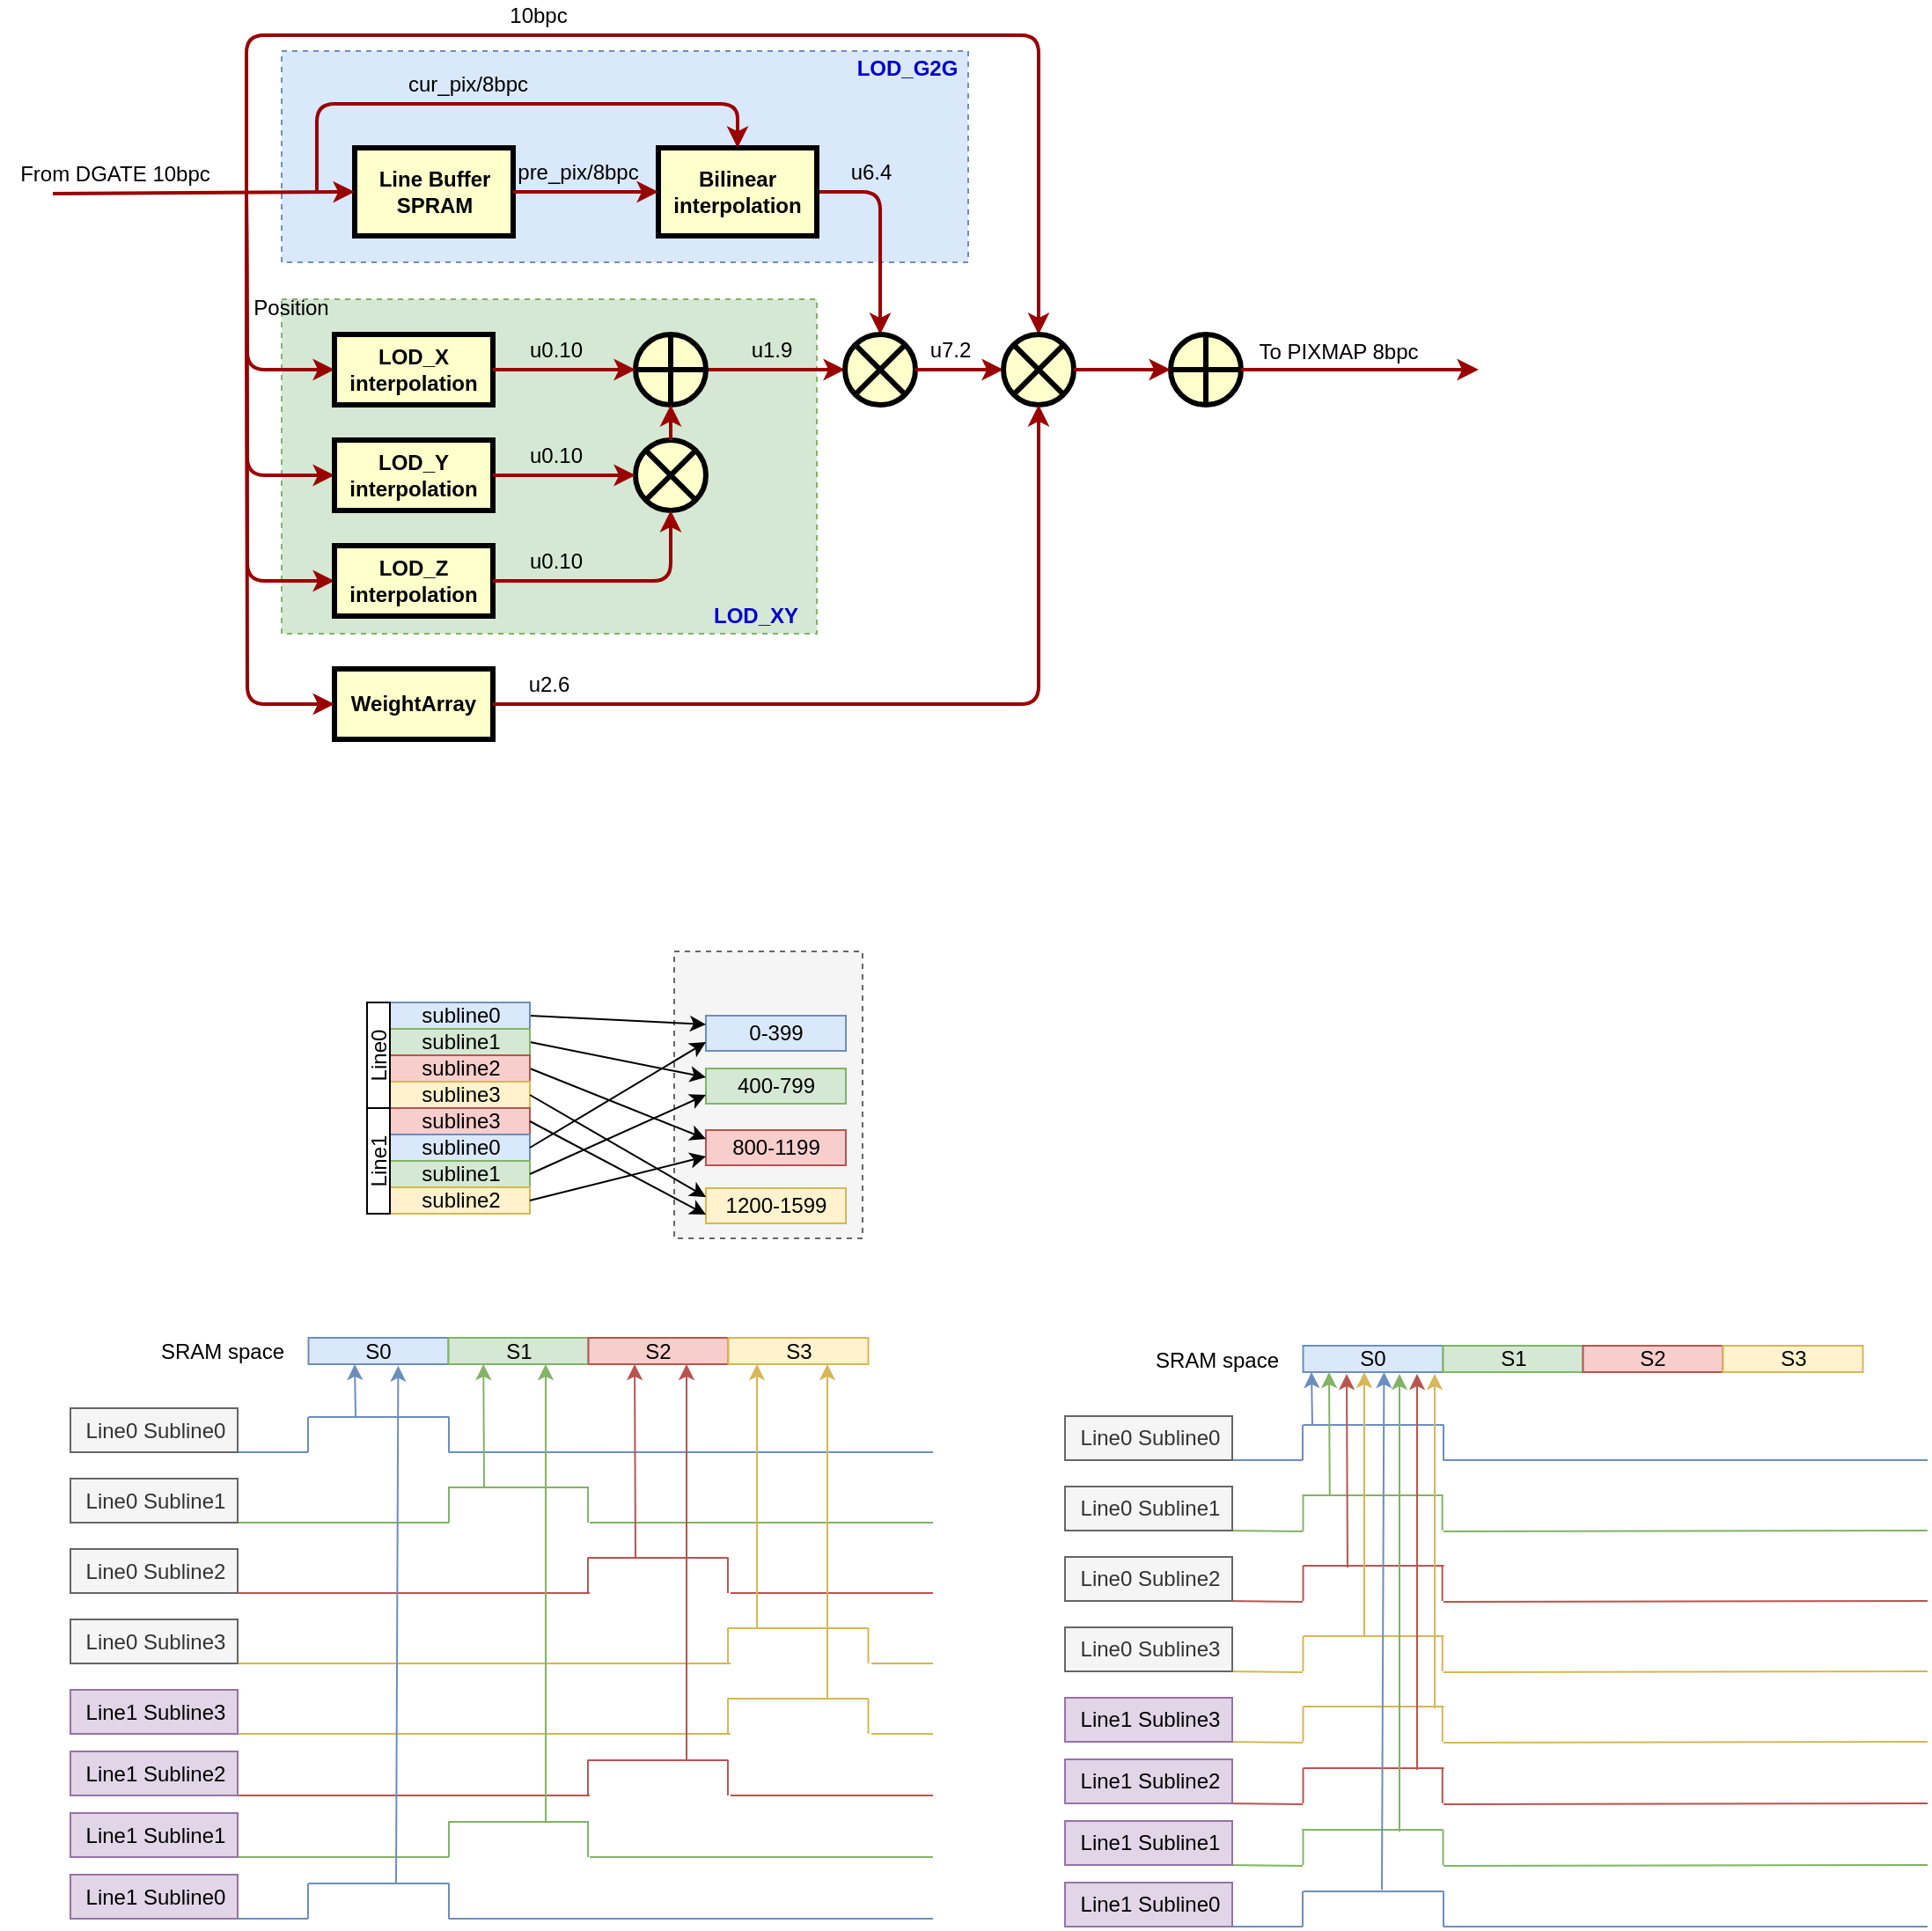 <mxfile version="23.0.2" type="onedrive">
  <diagram name="LOD" id="c7558073-3199-34d8-9f00-42111426c3f3">
    <mxGraphModel grid="1" page="1" gridSize="5" guides="1" tooltips="1" connect="1" arrows="1" fold="1" pageScale="1" pageWidth="1600" pageHeight="900" background="none" math="0" shadow="0">
      <root>
        <mxCell id="0" />
        <mxCell id="1" parent="0" />
        <mxCell id="wRKb6D9P7SZcGGQBe_X7-182" value="" style="rounded=0;whiteSpace=wrap;html=1;dashed=1;fillColor=#f5f5f5;fontColor=#333333;strokeColor=#666666;movable=0;resizable=0;rotatable=0;deletable=0;editable=0;locked=1;connectable=0;" vertex="1" parent="1">
          <mxGeometry x="413" y="570.5" width="107" height="163" as="geometry" />
        </mxCell>
        <mxCell id="wRKb6D9P7SZcGGQBe_X7-138" value="" style="rounded=0;whiteSpace=wrap;html=1;dashed=1;fillColor=#d5e8d4;strokeColor=#82b366;" vertex="1" parent="1">
          <mxGeometry x="190" y="200" width="304" height="190" as="geometry" />
        </mxCell>
        <mxCell id="wRKb6D9P7SZcGGQBe_X7-135" value="" style="rounded=0;whiteSpace=wrap;html=1;dashed=1;fillColor=#dae8fc;strokeColor=#6c8ebf;" vertex="1" parent="1">
          <mxGeometry x="190" y="59" width="390" height="120" as="geometry" />
        </mxCell>
        <mxCell id="wRKb6D9P7SZcGGQBe_X7-96" value="Line Buffer&#xa;SPRAM" style="whiteSpace=wrap;align=center;verticalAlign=middle;fontStyle=1;strokeWidth=3;fillColor=#FFFFCC;spacing=2;" vertex="1" parent="1">
          <mxGeometry x="231.5" y="114" width="90" height="50" as="geometry" />
        </mxCell>
        <mxCell id="wRKb6D9P7SZcGGQBe_X7-123" style="edgeStyle=orthogonalEdgeStyle;rounded=1;orthogonalLoop=1;jettySize=auto;html=1;exitX=1;exitY=0.5;exitDx=0;exitDy=0;strokeColor=#990000;strokeWidth=2;" edge="1" parent="1" source="wRKb6D9P7SZcGGQBe_X7-97" target="wRKb6D9P7SZcGGQBe_X7-121">
          <mxGeometry relative="1" as="geometry" />
        </mxCell>
        <mxCell id="wRKb6D9P7SZcGGQBe_X7-97" value="Bilinear interpolation" style="whiteSpace=wrap;align=center;verticalAlign=middle;fontStyle=1;strokeWidth=3;fillColor=#FFFFCC;spacing=2;" vertex="1" parent="1">
          <mxGeometry x="404" y="114" width="90" height="50" as="geometry" />
        </mxCell>
        <mxCell id="wRKb6D9P7SZcGGQBe_X7-99" value="" style="edgeStyle=elbowEdgeStyle;elbow=horizontal;strokeColor=#990000;strokeWidth=2;exitX=1;exitY=0.5;exitDx=0;exitDy=0;entryX=0;entryY=0.5;entryDx=0;entryDy=0;" edge="1" parent="1" source="wRKb6D9P7SZcGGQBe_X7-96" target="wRKb6D9P7SZcGGQBe_X7-97">
          <mxGeometry width="100" height="100" relative="1" as="geometry">
            <mxPoint x="362" y="-36" as="sourcePoint" />
            <mxPoint x="472" y="44" as="targetPoint" />
            <Array as="points">
              <mxPoint x="334" y="134" />
            </Array>
          </mxGeometry>
        </mxCell>
        <mxCell id="wRKb6D9P7SZcGGQBe_X7-100" value="pre_pix/8bpc" style="text;spacingTop=-5;align=center" vertex="1" parent="1">
          <mxGeometry x="323.5" y="119" width="70" height="20" as="geometry" />
        </mxCell>
        <mxCell id="wRKb6D9P7SZcGGQBe_X7-118" style="edgeStyle=orthogonalEdgeStyle;rounded=1;orthogonalLoop=1;jettySize=auto;html=1;exitX=0;exitY=0.5;exitDx=0;exitDy=0;startArrow=classic;startFill=1;endArrow=none;endFill=0;strokeColor=#990000;strokeWidth=2;" edge="1" parent="1" source="wRKb6D9P7SZcGGQBe_X7-101">
          <mxGeometry relative="1" as="geometry">
            <mxPoint x="170" y="140" as="targetPoint" />
          </mxGeometry>
        </mxCell>
        <mxCell id="wRKb6D9P7SZcGGQBe_X7-101" value="LOD_X interpolation" style="whiteSpace=wrap;align=center;verticalAlign=middle;fontStyle=1;strokeWidth=3;fillColor=#FFFFCC;spacing=2;" vertex="1" parent="1">
          <mxGeometry x="220" y="220" width="90" height="40" as="geometry" />
        </mxCell>
        <mxCell id="wRKb6D9P7SZcGGQBe_X7-119" style="edgeStyle=orthogonalEdgeStyle;rounded=1;orthogonalLoop=1;jettySize=auto;html=1;exitX=0;exitY=0.5;exitDx=0;exitDy=0;endArrow=none;startArrow=classic;startFill=1;endFill=0;strokeColor=#990000;strokeWidth=2;" edge="1" parent="1" source="wRKb6D9P7SZcGGQBe_X7-102">
          <mxGeometry relative="1" as="geometry">
            <mxPoint x="170" y="140" as="targetPoint" />
          </mxGeometry>
        </mxCell>
        <mxCell id="wRKb6D9P7SZcGGQBe_X7-102" value="LOD_Y interpolation" style="whiteSpace=wrap;align=center;verticalAlign=middle;fontStyle=1;strokeWidth=3;fillColor=#FFFFCC;spacing=2;" vertex="1" parent="1">
          <mxGeometry x="220" y="280" width="90" height="40" as="geometry" />
        </mxCell>
        <mxCell id="wRKb6D9P7SZcGGQBe_X7-120" style="edgeStyle=orthogonalEdgeStyle;rounded=1;orthogonalLoop=1;jettySize=auto;html=1;exitX=0;exitY=0.5;exitDx=0;exitDy=0;endArrow=none;startArrow=classic;startFill=1;endFill=0;strokeColor=#990000;strokeWidth=2;" edge="1" parent="1" source="wRKb6D9P7SZcGGQBe_X7-103">
          <mxGeometry relative="1" as="geometry">
            <mxPoint x="170" y="140" as="targetPoint" />
          </mxGeometry>
        </mxCell>
        <mxCell id="wRKb6D9P7SZcGGQBe_X7-103" value="LOD_Z interpolation" style="whiteSpace=wrap;align=center;verticalAlign=middle;fontStyle=1;strokeWidth=3;fillColor=#FFFFCC;spacing=2;" vertex="1" parent="1">
          <mxGeometry x="220" y="340" width="90" height="40" as="geometry" />
        </mxCell>
        <mxCell id="wRKb6D9P7SZcGGQBe_X7-105" value="" style="verticalLabelPosition=bottom;shadow=0;dashed=0;align=center;html=1;verticalAlign=middle;shape=mxgraph.electrical.abstract.multiplier;fillColor=#FFFFCC;fontStyle=1;strokeWidth=3;spacing=2;" vertex="1" parent="1">
          <mxGeometry x="391" y="280" width="40" height="40" as="geometry" />
        </mxCell>
        <mxCell id="wRKb6D9P7SZcGGQBe_X7-106" style="edgeStyle=orthogonalEdgeStyle;rounded=1;orthogonalLoop=1;jettySize=auto;html=1;exitX=1;exitY=0.5;exitDx=0;exitDy=0;entryX=0.5;entryY=1;entryDx=0;entryDy=0;entryPerimeter=0;strokeColor=#990000;strokeWidth=2;" edge="1" parent="1" source="wRKb6D9P7SZcGGQBe_X7-103" target="wRKb6D9P7SZcGGQBe_X7-105">
          <mxGeometry relative="1" as="geometry" />
        </mxCell>
        <mxCell id="wRKb6D9P7SZcGGQBe_X7-107" style="edgeStyle=orthogonalEdgeStyle;rounded=1;orthogonalLoop=1;jettySize=auto;html=1;exitX=1;exitY=0.5;exitDx=0;exitDy=0;entryX=0;entryY=0.5;entryDx=0;entryDy=0;entryPerimeter=0;strokeColor=#990000;strokeWidth=2;" edge="1" parent="1" source="wRKb6D9P7SZcGGQBe_X7-102" target="wRKb6D9P7SZcGGQBe_X7-105">
          <mxGeometry relative="1" as="geometry" />
        </mxCell>
        <mxCell id="wRKb6D9P7SZcGGQBe_X7-114" style="edgeStyle=orthogonalEdgeStyle;rounded=1;orthogonalLoop=1;jettySize=auto;html=1;exitX=1;exitY=0.5;exitDx=0;exitDy=0;exitPerimeter=0;strokeColor=#990000;strokeWidth=2;entryX=0;entryY=0.5;entryDx=0;entryDy=0;entryPerimeter=0;" edge="1" parent="1" source="wRKb6D9P7SZcGGQBe_X7-108" target="wRKb6D9P7SZcGGQBe_X7-121">
          <mxGeometry relative="1" as="geometry">
            <mxPoint x="560" y="240.143" as="targetPoint" />
          </mxGeometry>
        </mxCell>
        <mxCell id="wRKb6D9P7SZcGGQBe_X7-108" value="" style="verticalLabelPosition=bottom;verticalAlign=middle;html=1;shape=mxgraph.flowchart.summing_function;fillColor=#FFFFCC;shadow=0;dashed=0;fontStyle=1;strokeWidth=3;spacing=2;" vertex="1" parent="1">
          <mxGeometry x="391" y="220" width="40" height="40" as="geometry" />
        </mxCell>
        <mxCell id="wRKb6D9P7SZcGGQBe_X7-109" style="edgeStyle=orthogonalEdgeStyle;rounded=1;orthogonalLoop=1;jettySize=auto;html=1;exitX=1;exitY=0.5;exitDx=0;exitDy=0;entryX=0;entryY=0.5;entryDx=0;entryDy=0;entryPerimeter=0;strokeColor=#990000;strokeWidth=2;" edge="1" parent="1" source="wRKb6D9P7SZcGGQBe_X7-101" target="wRKb6D9P7SZcGGQBe_X7-108">
          <mxGeometry relative="1" as="geometry" />
        </mxCell>
        <mxCell id="wRKb6D9P7SZcGGQBe_X7-110" style="edgeStyle=orthogonalEdgeStyle;rounded=1;orthogonalLoop=1;jettySize=auto;html=1;exitX=0.5;exitY=0;exitDx=0;exitDy=0;exitPerimeter=0;entryX=0.5;entryY=1;entryDx=0;entryDy=0;entryPerimeter=0;strokeColor=#990000;strokeWidth=2;" edge="1" parent="1" source="wRKb6D9P7SZcGGQBe_X7-105" target="wRKb6D9P7SZcGGQBe_X7-108">
          <mxGeometry relative="1" as="geometry" />
        </mxCell>
        <mxCell id="wRKb6D9P7SZcGGQBe_X7-111" value="u0.10" style="text;spacingTop=-5;align=center" vertex="1" parent="1">
          <mxGeometry x="331" y="220.0" width="30" height="20" as="geometry" />
        </mxCell>
        <mxCell id="wRKb6D9P7SZcGGQBe_X7-112" value="u0.10" style="text;spacingTop=-5;align=center" vertex="1" parent="1">
          <mxGeometry x="331" y="280.0" width="30" height="20" as="geometry" />
        </mxCell>
        <mxCell id="wRKb6D9P7SZcGGQBe_X7-113" value="u0.10" style="text;spacingTop=-5;align=center" vertex="1" parent="1">
          <mxGeometry x="331" y="340" width="30" height="20" as="geometry" />
        </mxCell>
        <mxCell id="wRKb6D9P7SZcGGQBe_X7-115" value="u1.9" style="text;spacingTop=-5;align=center" vertex="1" parent="1">
          <mxGeometry x="453.5" y="220.0" width="30" height="20" as="geometry" />
        </mxCell>
        <mxCell id="wRKb6D9P7SZcGGQBe_X7-116" value="" style="edgeStyle=none;orthogonalLoop=1;jettySize=auto;html=1;rounded=1;entryX=0;entryY=0.5;entryDx=0;entryDy=0;strokeColor=#990000;strokeWidth=2;" edge="1" parent="1" target="wRKb6D9P7SZcGGQBe_X7-96">
          <mxGeometry width="100" relative="1" as="geometry">
            <mxPoint x="60" y="140" as="sourcePoint" />
            <mxPoint x="120" y="140" as="targetPoint" />
            <Array as="points" />
          </mxGeometry>
        </mxCell>
        <mxCell id="wRKb6D9P7SZcGGQBe_X7-117" value="From DGATE 10bpc" style="text;html=1;align=center;verticalAlign=middle;resizable=0;points=[];autosize=1;strokeColor=none;fillColor=none;" vertex="1" parent="1">
          <mxGeometry x="30" y="114" width="130" height="30" as="geometry" />
        </mxCell>
        <mxCell id="wRKb6D9P7SZcGGQBe_X7-121" value="" style="verticalLabelPosition=bottom;shadow=0;dashed=0;align=center;html=1;verticalAlign=middle;shape=mxgraph.electrical.abstract.multiplier;fillColor=#FFFFCC;fontStyle=1;strokeWidth=3;spacing=2;" vertex="1" parent="1">
          <mxGeometry x="510" y="220" width="40" height="40" as="geometry" />
        </mxCell>
        <mxCell id="wRKb6D9P7SZcGGQBe_X7-122" value="" style="verticalLabelPosition=bottom;verticalAlign=middle;html=1;shape=mxgraph.flowchart.summing_function;fillColor=#FFFFCC;shadow=0;dashed=0;fontStyle=1;strokeWidth=3;spacing=2;" vertex="1" parent="1">
          <mxGeometry x="695" y="220" width="40" height="40" as="geometry" />
        </mxCell>
        <mxCell id="wRKb6D9P7SZcGGQBe_X7-125" value="u6.4" style="text;spacingTop=-5;align=center" vertex="1" parent="1">
          <mxGeometry x="510" y="119.0" width="30" height="20" as="geometry" />
        </mxCell>
        <mxCell id="wRKb6D9P7SZcGGQBe_X7-126" style="edgeStyle=orthogonalEdgeStyle;rounded=1;orthogonalLoop=1;jettySize=auto;html=1;exitX=1;exitY=0.5;exitDx=0;exitDy=0;exitPerimeter=0;strokeColor=#990000;strokeWidth=2;" edge="1" parent="1" source="wRKb6D9P7SZcGGQBe_X7-121">
          <mxGeometry relative="1" as="geometry">
            <mxPoint x="600" y="240" as="targetPoint" />
          </mxGeometry>
        </mxCell>
        <mxCell id="wRKb6D9P7SZcGGQBe_X7-127" value="u7.2" style="text;spacingTop=-5;align=center" vertex="1" parent="1">
          <mxGeometry x="555" y="220.0" width="30" height="20" as="geometry" />
        </mxCell>
        <mxCell id="wRKb6D9P7SZcGGQBe_X7-132" value="" style="edgeStyle=orthogonalEdgeStyle;orthogonalLoop=1;jettySize=auto;html=1;rounded=1;entryX=0.5;entryY=0;entryDx=0;entryDy=0;strokeColor=#990000;strokeWidth=2;" edge="1" parent="1" target="wRKb6D9P7SZcGGQBe_X7-97">
          <mxGeometry width="100" relative="1" as="geometry">
            <mxPoint x="210" y="139" as="sourcePoint" />
            <mxPoint x="450" y="89" as="targetPoint" />
            <Array as="points">
              <mxPoint x="210" y="89" />
              <mxPoint x="449" y="89" />
            </Array>
          </mxGeometry>
        </mxCell>
        <mxCell id="wRKb6D9P7SZcGGQBe_X7-133" value="cur_pix/8bpc" style="text;spacingTop=-5;align=center" vertex="1" parent="1">
          <mxGeometry x="261" y="69" width="70" height="20" as="geometry" />
        </mxCell>
        <mxCell id="wRKb6D9P7SZcGGQBe_X7-134" value="To PIXMAP 8bpc" style="text;html=1;align=center;verticalAlign=middle;resizable=0;points=[];autosize=1;strokeColor=none;fillColor=none;" vertex="1" parent="1">
          <mxGeometry x="735" y="215" width="110" height="30" as="geometry" />
        </mxCell>
        <mxCell id="wRKb6D9P7SZcGGQBe_X7-137" value="LOD_G2G" style="text;html=1;align=center;verticalAlign=middle;resizable=0;points=[];autosize=1;strokeColor=none;fillColor=none;fontColor=#0000CC;fontStyle=1;spacing=0;spacingLeft=0;" vertex="1" parent="1">
          <mxGeometry x="510" y="59" width="70" height="20" as="geometry" />
        </mxCell>
        <mxCell id="wRKb6D9P7SZcGGQBe_X7-140" value="LOD_XY" style="text;html=1;align=center;verticalAlign=middle;resizable=0;points=[];autosize=1;strokeColor=none;fillColor=none;fontColor=#0000CC;fontStyle=1;spacing=0;spacingLeft=0;" vertex="1" parent="1">
          <mxGeometry x="424" y="370" width="70" height="20" as="geometry" />
        </mxCell>
        <mxCell id="wRKb6D9P7SZcGGQBe_X7-141" value="" style="edgeStyle=orthogonalEdgeStyle;orthogonalLoop=1;jettySize=auto;html=1;rounded=1;strokeColor=#990000;strokeWidth=2;entryX=0.5;entryY=0;entryDx=0;entryDy=0;entryPerimeter=0;" edge="1" parent="1" target="HIkEoBBDDZ9_464_qA2W-3">
          <mxGeometry width="100" relative="1" as="geometry">
            <mxPoint x="170" y="140" as="sourcePoint" />
            <mxPoint x="635" y="170" as="targetPoint" />
            <Array as="points">
              <mxPoint x="170" y="50" />
              <mxPoint x="620" y="50" />
            </Array>
          </mxGeometry>
        </mxCell>
        <mxCell id="wRKb6D9P7SZcGGQBe_X7-142" value="10bpc" style="text;spacingTop=-5;align=center" vertex="1" parent="1">
          <mxGeometry x="301" y="30" width="70" height="20" as="geometry" />
        </mxCell>
        <mxCell id="wRKb6D9P7SZcGGQBe_X7-143" value="Position" style="text;html=1;align=center;verticalAlign=middle;resizable=0;points=[];autosize=1;strokeColor=none;fillColor=none;" vertex="1" parent="1">
          <mxGeometry x="160" y="190" width="70" height="30" as="geometry" />
        </mxCell>
        <mxCell id="wRKb6D9P7SZcGGQBe_X7-144" value="0-399" style="rounded=0;whiteSpace=wrap;html=1;fillColor=#dae8fc;strokeColor=#6c8ebf;" vertex="1" parent="1">
          <mxGeometry x="431" y="607" width="79.5" height="20" as="geometry" />
        </mxCell>
        <mxCell id="wRKb6D9P7SZcGGQBe_X7-145" value="400-799" style="rounded=0;whiteSpace=wrap;html=1;fillColor=#d5e8d4;strokeColor=#82b366;" vertex="1" parent="1">
          <mxGeometry x="431" y="637" width="79.5" height="20" as="geometry" />
        </mxCell>
        <mxCell id="wRKb6D9P7SZcGGQBe_X7-146" value="800-1199" style="rounded=0;whiteSpace=wrap;html=1;fillColor=#f8cecc;strokeColor=#b85450;" vertex="1" parent="1">
          <mxGeometry x="431" y="672" width="79.5" height="20" as="geometry" />
        </mxCell>
        <mxCell id="wRKb6D9P7SZcGGQBe_X7-147" value="1200-1599" style="rounded=0;whiteSpace=wrap;html=1;fillColor=#fff2cc;strokeColor=#d6b656;" vertex="1" parent="1">
          <mxGeometry x="431" y="705" width="79.5" height="20" as="geometry" />
        </mxCell>
        <mxCell id="wRKb6D9P7SZcGGQBe_X7-184" style="rounded=0;orthogonalLoop=1;jettySize=auto;html=1;exitX=1;exitY=0.5;exitDx=0;exitDy=0;entryX=0;entryY=0.25;entryDx=0;entryDy=0;" edge="1" parent="1" source="wRKb6D9P7SZcGGQBe_X7-148" target="wRKb6D9P7SZcGGQBe_X7-144">
          <mxGeometry relative="1" as="geometry">
            <mxPoint x="390" y="610" as="targetPoint" />
          </mxGeometry>
        </mxCell>
        <mxCell id="wRKb6D9P7SZcGGQBe_X7-148" value="subline0" style="rounded=0;whiteSpace=wrap;html=1;fillColor=#dae8fc;strokeColor=#6c8ebf;" vertex="1" parent="1">
          <mxGeometry x="251.5" y="599.5" width="79.5" height="15" as="geometry" />
        </mxCell>
        <mxCell id="wRKb6D9P7SZcGGQBe_X7-185" style="rounded=0;orthogonalLoop=1;jettySize=auto;html=1;exitX=1;exitY=0.5;exitDx=0;exitDy=0;entryX=0;entryY=0.25;entryDx=0;entryDy=0;" edge="1" parent="1" source="wRKb6D9P7SZcGGQBe_X7-153" target="wRKb6D9P7SZcGGQBe_X7-145">
          <mxGeometry relative="1" as="geometry" />
        </mxCell>
        <mxCell id="wRKb6D9P7SZcGGQBe_X7-153" value="subline1" style="rounded=0;whiteSpace=wrap;html=1;fillColor=#d5e8d4;strokeColor=#82b366;" vertex="1" parent="1">
          <mxGeometry x="251.5" y="614.5" width="79.5" height="15" as="geometry" />
        </mxCell>
        <mxCell id="wRKb6D9P7SZcGGQBe_X7-186" style="rounded=0;orthogonalLoop=1;jettySize=auto;html=1;exitX=1;exitY=0.5;exitDx=0;exitDy=0;entryX=0;entryY=0.25;entryDx=0;entryDy=0;" edge="1" parent="1" source="wRKb6D9P7SZcGGQBe_X7-154" target="wRKb6D9P7SZcGGQBe_X7-146">
          <mxGeometry relative="1" as="geometry" />
        </mxCell>
        <mxCell id="wRKb6D9P7SZcGGQBe_X7-154" value="subline2" style="rounded=0;whiteSpace=wrap;html=1;fillColor=#f8cecc;strokeColor=#b85450;" vertex="1" parent="1">
          <mxGeometry x="251.5" y="629.5" width="79.5" height="15" as="geometry" />
        </mxCell>
        <mxCell id="wRKb6D9P7SZcGGQBe_X7-156" value="subline3" style="rounded=0;whiteSpace=wrap;html=1;fillColor=#fff2cc;strokeColor=#d6b656;" vertex="1" parent="1">
          <mxGeometry x="251.5" y="644.5" width="79.5" height="15" as="geometry" />
        </mxCell>
        <mxCell id="wRKb6D9P7SZcGGQBe_X7-157" value="Line0" style="rounded=0;whiteSpace=wrap;html=1;horizontal=0;" vertex="1" parent="1">
          <mxGeometry x="238.5" y="599.5" width="13" height="60" as="geometry" />
        </mxCell>
        <mxCell id="wRKb6D9P7SZcGGQBe_X7-160" value="subline3" style="rounded=0;whiteSpace=wrap;html=1;fillColor=#f8cecc;strokeColor=#b85450;" vertex="1" parent="1">
          <mxGeometry x="251.5" y="659.5" width="79.5" height="15" as="geometry" />
        </mxCell>
        <mxCell id="wRKb6D9P7SZcGGQBe_X7-161" value="subline0" style="rounded=0;whiteSpace=wrap;html=1;fillColor=#dae8fc;strokeColor=#6c8ebf;" vertex="1" parent="1">
          <mxGeometry x="251.5" y="674.5" width="79.5" height="15" as="geometry" />
        </mxCell>
        <mxCell id="wRKb6D9P7SZcGGQBe_X7-162" value="subline1" style="rounded=0;whiteSpace=wrap;html=1;fillColor=#d5e8d4;strokeColor=#82b366;" vertex="1" parent="1">
          <mxGeometry x="251.5" y="689.5" width="79.5" height="15" as="geometry" />
        </mxCell>
        <mxCell id="wRKb6D9P7SZcGGQBe_X7-163" value="subline2" style="rounded=0;whiteSpace=wrap;html=1;fillColor=#fff2cc;strokeColor=#d6b656;" vertex="1" parent="1">
          <mxGeometry x="251.5" y="704.5" width="79.5" height="15" as="geometry" />
        </mxCell>
        <mxCell id="wRKb6D9P7SZcGGQBe_X7-164" value="Line1" style="rounded=0;whiteSpace=wrap;html=1;horizontal=0;" vertex="1" parent="1">
          <mxGeometry x="238.5" y="659.5" width="13" height="60" as="geometry" />
        </mxCell>
        <mxCell id="wRKb6D9P7SZcGGQBe_X7-183" value="SRAM space" style="text;html=1;align=center;verticalAlign=middle;resizable=0;points=[];autosize=1;strokeColor=none;fillColor=none;spacing=0;" vertex="1" parent="1">
          <mxGeometry x="113" y="785.5" width="85" height="25" as="geometry" />
        </mxCell>
        <mxCell id="wRKb6D9P7SZcGGQBe_X7-187" style="rounded=0;orthogonalLoop=1;jettySize=auto;html=1;exitX=1;exitY=0.5;exitDx=0;exitDy=0;entryX=0;entryY=0.25;entryDx=0;entryDy=0;" edge="1" parent="1" source="wRKb6D9P7SZcGGQBe_X7-156" target="wRKb6D9P7SZcGGQBe_X7-147">
          <mxGeometry relative="1" as="geometry">
            <mxPoint x="341" y="647" as="sourcePoint" />
            <mxPoint x="441" y="692" as="targetPoint" />
          </mxGeometry>
        </mxCell>
        <mxCell id="wRKb6D9P7SZcGGQBe_X7-188" style="rounded=0;orthogonalLoop=1;jettySize=auto;html=1;exitX=1;exitY=0.5;exitDx=0;exitDy=0;entryX=0;entryY=0.75;entryDx=0;entryDy=0;" edge="1" parent="1" source="wRKb6D9P7SZcGGQBe_X7-160" target="wRKb6D9P7SZcGGQBe_X7-147">
          <mxGeometry relative="1" as="geometry">
            <mxPoint x="351" y="657" as="sourcePoint" />
            <mxPoint x="390" y="710" as="targetPoint" />
          </mxGeometry>
        </mxCell>
        <mxCell id="wRKb6D9P7SZcGGQBe_X7-189" style="rounded=0;orthogonalLoop=1;jettySize=auto;html=1;exitX=1;exitY=0.5;exitDx=0;exitDy=0;entryX=0;entryY=0.75;entryDx=0;entryDy=0;" edge="1" parent="1" source="wRKb6D9P7SZcGGQBe_X7-161" target="wRKb6D9P7SZcGGQBe_X7-144">
          <mxGeometry relative="1" as="geometry">
            <mxPoint x="361" y="667" as="sourcePoint" />
            <mxPoint x="461" y="712" as="targetPoint" />
          </mxGeometry>
        </mxCell>
        <mxCell id="wRKb6D9P7SZcGGQBe_X7-190" style="rounded=0;orthogonalLoop=1;jettySize=auto;html=1;exitX=1;exitY=0.5;exitDx=0;exitDy=0;entryX=0;entryY=0.75;entryDx=0;entryDy=0;" edge="1" parent="1" source="wRKb6D9P7SZcGGQBe_X7-162" target="wRKb6D9P7SZcGGQBe_X7-145">
          <mxGeometry relative="1" as="geometry">
            <mxPoint x="371" y="677" as="sourcePoint" />
            <mxPoint x="471" y="722" as="targetPoint" />
          </mxGeometry>
        </mxCell>
        <mxCell id="wRKb6D9P7SZcGGQBe_X7-191" style="rounded=0;orthogonalLoop=1;jettySize=auto;html=1;exitX=1;exitY=0.5;exitDx=0;exitDy=0;entryX=0;entryY=0.75;entryDx=0;entryDy=0;" edge="1" parent="1" source="wRKb6D9P7SZcGGQBe_X7-163" target="wRKb6D9P7SZcGGQBe_X7-146">
          <mxGeometry relative="1" as="geometry">
            <mxPoint x="381" y="687" as="sourcePoint" />
            <mxPoint x="370" y="740" as="targetPoint" />
          </mxGeometry>
        </mxCell>
        <mxCell id="ezdXfAVzl4TvzcvULvYs-1" value="S0" style="rounded=0;whiteSpace=wrap;html=1;fillColor=#dae8fc;strokeColor=#6c8ebf;" vertex="1" parent="1">
          <mxGeometry x="205.25" y="790" width="79.5" height="15" as="geometry" />
        </mxCell>
        <mxCell id="ezdXfAVzl4TvzcvULvYs-2" value="S1" style="rounded=0;whiteSpace=wrap;html=1;fillColor=#d5e8d4;strokeColor=#82b366;" vertex="1" parent="1">
          <mxGeometry x="284.75" y="790" width="79.5" height="15" as="geometry" />
        </mxCell>
        <mxCell id="ezdXfAVzl4TvzcvULvYs-4" value="S2" style="rounded=0;whiteSpace=wrap;html=1;fillColor=#f8cecc;strokeColor=#b85450;" vertex="1" parent="1">
          <mxGeometry x="364.25" y="790" width="79.5" height="15" as="geometry" />
        </mxCell>
        <mxCell id="ezdXfAVzl4TvzcvULvYs-5" value="S3" style="rounded=0;whiteSpace=wrap;html=1;fillColor=#fff2cc;strokeColor=#d6b656;" vertex="1" parent="1">
          <mxGeometry x="443.75" y="790" width="79.5" height="15" as="geometry" />
        </mxCell>
        <mxCell id="ezdXfAVzl4TvzcvULvYs-6" value="" style="endArrow=none;html=1;rounded=0;fillColor=#dae8fc;strokeColor=#6c8ebf;" edge="1" parent="1">
          <mxGeometry width="50" height="50" relative="1" as="geometry">
            <mxPoint x="160" y="855" as="sourcePoint" />
            <mxPoint x="205" y="855" as="targetPoint" />
          </mxGeometry>
        </mxCell>
        <mxCell id="ezdXfAVzl4TvzcvULvYs-7" value="" style="endArrow=none;html=1;rounded=0;fillColor=#dae8fc;strokeColor=#6c8ebf;" edge="1" parent="1">
          <mxGeometry width="50" height="50" relative="1" as="geometry">
            <mxPoint x="205" y="855" as="sourcePoint" />
            <mxPoint x="205" y="835" as="targetPoint" />
          </mxGeometry>
        </mxCell>
        <mxCell id="ezdXfAVzl4TvzcvULvYs-8" value="" style="endArrow=none;html=1;rounded=0;fillColor=#dae8fc;strokeColor=#6c8ebf;" edge="1" parent="1">
          <mxGeometry width="50" height="50" relative="1" as="geometry">
            <mxPoint x="205.25" y="835" as="sourcePoint" />
            <mxPoint x="285.25" y="835" as="targetPoint" />
          </mxGeometry>
        </mxCell>
        <mxCell id="ezdXfAVzl4TvzcvULvYs-9" value="" style="endArrow=none;html=1;rounded=0;fillColor=#dae8fc;strokeColor=#6c8ebf;" edge="1" parent="1">
          <mxGeometry width="50" height="50" relative="1" as="geometry">
            <mxPoint x="285" y="855" as="sourcePoint" />
            <mxPoint x="285" y="835" as="targetPoint" />
          </mxGeometry>
        </mxCell>
        <mxCell id="ezdXfAVzl4TvzcvULvYs-10" value="" style="endArrow=none;html=1;rounded=0;fillColor=#dae8fc;strokeColor=#6c8ebf;" edge="1" parent="1">
          <mxGeometry width="50" height="50" relative="1" as="geometry">
            <mxPoint x="284.75" y="855" as="sourcePoint" />
            <mxPoint x="560" y="855" as="targetPoint" />
          </mxGeometry>
        </mxCell>
        <mxCell id="ezdXfAVzl4TvzcvULvYs-11" value="Line0 Subline0" style="text;html=1;align=center;verticalAlign=middle;resizable=0;points=[];autosize=1;strokeColor=#666666;fillColor=#f5f5f5;spacing=0;fontColor=#333333;" vertex="1" parent="1">
          <mxGeometry x="70" y="830" width="95" height="25" as="geometry" />
        </mxCell>
        <mxCell id="ezdXfAVzl4TvzcvULvYs-12" value="" style="endArrow=none;html=1;rounded=0;fillColor=#d5e8d4;strokeColor=#82b366;" edge="1" parent="1">
          <mxGeometry width="50" height="50" relative="1" as="geometry">
            <mxPoint x="160" y="895" as="sourcePoint" />
            <mxPoint x="285" y="895" as="targetPoint" />
          </mxGeometry>
        </mxCell>
        <mxCell id="ezdXfAVzl4TvzcvULvYs-13" value="" style="endArrow=none;html=1;rounded=0;fillColor=#d5e8d4;strokeColor=#82b366;" edge="1" parent="1">
          <mxGeometry width="50" height="50" relative="1" as="geometry">
            <mxPoint x="364.02" y="895" as="sourcePoint" />
            <mxPoint x="364.02" y="875" as="targetPoint" />
          </mxGeometry>
        </mxCell>
        <mxCell id="ezdXfAVzl4TvzcvULvYs-14" value="" style="endArrow=none;html=1;rounded=0;fillColor=#d5e8d4;strokeColor=#82b366;" edge="1" parent="1">
          <mxGeometry width="50" height="50" relative="1" as="geometry">
            <mxPoint x="284.5" y="875" as="sourcePoint" />
            <mxPoint x="364.5" y="875" as="targetPoint" />
          </mxGeometry>
        </mxCell>
        <mxCell id="ezdXfAVzl4TvzcvULvYs-15" value="" style="endArrow=none;html=1;rounded=0;fillColor=#d5e8d4;strokeColor=#82b366;" edge="1" parent="1">
          <mxGeometry width="50" height="50" relative="1" as="geometry">
            <mxPoint x="285" y="895" as="sourcePoint" />
            <mxPoint x="285" y="875" as="targetPoint" />
          </mxGeometry>
        </mxCell>
        <mxCell id="ezdXfAVzl4TvzcvULvYs-16" value="" style="endArrow=none;html=1;rounded=0;fillColor=#d5e8d4;strokeColor=#82b366;" edge="1" parent="1">
          <mxGeometry width="50" height="50" relative="1" as="geometry">
            <mxPoint x="365" y="895" as="sourcePoint" />
            <mxPoint x="560" y="895" as="targetPoint" />
          </mxGeometry>
        </mxCell>
        <mxCell id="ezdXfAVzl4TvzcvULvYs-17" value="Line0 Subline1" style="text;html=1;align=center;verticalAlign=middle;resizable=0;points=[];autosize=1;strokeColor=#666666;fillColor=#f5f5f5;spacing=0;fontColor=#333333;" vertex="1" parent="1">
          <mxGeometry x="70" y="870" width="95" height="25" as="geometry" />
        </mxCell>
        <mxCell id="ezdXfAVzl4TvzcvULvYs-18" value="" style="endArrow=none;html=1;rounded=0;fillColor=#f8cecc;strokeColor=#b85450;" edge="1" parent="1">
          <mxGeometry width="50" height="50" relative="1" as="geometry">
            <mxPoint x="160" y="935" as="sourcePoint" />
            <mxPoint x="365" y="935" as="targetPoint" />
          </mxGeometry>
        </mxCell>
        <mxCell id="ezdXfAVzl4TvzcvULvYs-19" value="" style="endArrow=none;html=1;rounded=0;fillColor=#f8cecc;strokeColor=#b85450;" edge="1" parent="1">
          <mxGeometry width="50" height="50" relative="1" as="geometry">
            <mxPoint x="443.47" y="935" as="sourcePoint" />
            <mxPoint x="443.47" y="915" as="targetPoint" />
          </mxGeometry>
        </mxCell>
        <mxCell id="ezdXfAVzl4TvzcvULvYs-20" value="" style="endArrow=none;html=1;rounded=0;fillColor=#f8cecc;strokeColor=#b85450;" edge="1" parent="1">
          <mxGeometry width="50" height="50" relative="1" as="geometry">
            <mxPoint x="363.75" y="915" as="sourcePoint" />
            <mxPoint x="443.75" y="915" as="targetPoint" />
          </mxGeometry>
        </mxCell>
        <mxCell id="ezdXfAVzl4TvzcvULvYs-21" value="" style="endArrow=none;html=1;rounded=0;fillColor=#f8cecc;strokeColor=#b85450;" edge="1" parent="1">
          <mxGeometry width="50" height="50" relative="1" as="geometry">
            <mxPoint x="363.97" y="935" as="sourcePoint" />
            <mxPoint x="363.97" y="915" as="targetPoint" />
          </mxGeometry>
        </mxCell>
        <mxCell id="ezdXfAVzl4TvzcvULvYs-22" value="" style="endArrow=none;html=1;rounded=0;fillColor=#f8cecc;strokeColor=#b85450;" edge="1" parent="1">
          <mxGeometry width="50" height="50" relative="1" as="geometry">
            <mxPoint x="445" y="935" as="sourcePoint" />
            <mxPoint x="560" y="935" as="targetPoint" />
          </mxGeometry>
        </mxCell>
        <mxCell id="ezdXfAVzl4TvzcvULvYs-23" value="Line0 Subline2" style="text;html=1;align=center;verticalAlign=middle;resizable=0;points=[];autosize=1;strokeColor=#666666;fillColor=#f5f5f5;spacing=0;fontColor=#333333;" vertex="1" parent="1">
          <mxGeometry x="70" y="910" width="95" height="25" as="geometry" />
        </mxCell>
        <mxCell id="ezdXfAVzl4TvzcvULvYs-24" value="" style="endArrow=none;html=1;rounded=0;fillColor=#fff2cc;strokeColor=#d6b656;" edge="1" parent="1">
          <mxGeometry width="50" height="50" relative="1" as="geometry">
            <mxPoint x="160" y="975" as="sourcePoint" />
            <mxPoint x="445" y="975" as="targetPoint" />
          </mxGeometry>
        </mxCell>
        <mxCell id="ezdXfAVzl4TvzcvULvYs-25" value="" style="endArrow=none;html=1;rounded=0;fillColor=#fff2cc;strokeColor=#d6b656;" edge="1" parent="1">
          <mxGeometry width="50" height="50" relative="1" as="geometry">
            <mxPoint x="523.25" y="975" as="sourcePoint" />
            <mxPoint x="523.25" y="955" as="targetPoint" />
          </mxGeometry>
        </mxCell>
        <mxCell id="ezdXfAVzl4TvzcvULvYs-26" value="" style="endArrow=none;html=1;rounded=0;fillColor=#fff2cc;strokeColor=#d6b656;" edge="1" parent="1">
          <mxGeometry width="50" height="50" relative="1" as="geometry">
            <mxPoint x="443.25" y="955" as="sourcePoint" />
            <mxPoint x="523.25" y="955" as="targetPoint" />
          </mxGeometry>
        </mxCell>
        <mxCell id="ezdXfAVzl4TvzcvULvYs-27" value="" style="endArrow=none;html=1;rounded=0;fillColor=#fff2cc;strokeColor=#d6b656;" edge="1" parent="1">
          <mxGeometry width="50" height="50" relative="1" as="geometry">
            <mxPoint x="443.52" y="975" as="sourcePoint" />
            <mxPoint x="443.52" y="955" as="targetPoint" />
          </mxGeometry>
        </mxCell>
        <mxCell id="ezdXfAVzl4TvzcvULvYs-28" value="" style="endArrow=none;html=1;rounded=0;fillColor=#fff2cc;strokeColor=#d6b656;" edge="1" parent="1">
          <mxGeometry width="50" height="50" relative="1" as="geometry">
            <mxPoint x="525" y="975" as="sourcePoint" />
            <mxPoint x="560" y="975" as="targetPoint" />
          </mxGeometry>
        </mxCell>
        <mxCell id="ezdXfAVzl4TvzcvULvYs-29" value="Line0 Subline3" style="text;html=1;align=center;verticalAlign=middle;resizable=0;points=[];autosize=1;strokeColor=#666666;fillColor=#f5f5f5;spacing=0;fontColor=#333333;" vertex="1" parent="1">
          <mxGeometry x="70" y="950" width="95" height="25" as="geometry" />
        </mxCell>
        <mxCell id="ezdXfAVzl4TvzcvULvYs-30" value="" style="endArrow=none;html=1;rounded=0;fillColor=#fff2cc;strokeColor=#d6b656;" edge="1" parent="1">
          <mxGeometry width="50" height="50" relative="1" as="geometry">
            <mxPoint x="160" y="1015" as="sourcePoint" />
            <mxPoint x="445" y="1015" as="targetPoint" />
          </mxGeometry>
        </mxCell>
        <mxCell id="ezdXfAVzl4TvzcvULvYs-31" value="" style="endArrow=none;html=1;rounded=0;fillColor=#fff2cc;strokeColor=#d6b656;" edge="1" parent="1">
          <mxGeometry width="50" height="50" relative="1" as="geometry">
            <mxPoint x="523.25" y="1015" as="sourcePoint" />
            <mxPoint x="523.25" y="995" as="targetPoint" />
          </mxGeometry>
        </mxCell>
        <mxCell id="ezdXfAVzl4TvzcvULvYs-32" value="" style="endArrow=none;html=1;rounded=0;fillColor=#fff2cc;strokeColor=#d6b656;" edge="1" parent="1">
          <mxGeometry width="50" height="50" relative="1" as="geometry">
            <mxPoint x="443.25" y="995" as="sourcePoint" />
            <mxPoint x="523.25" y="995" as="targetPoint" />
          </mxGeometry>
        </mxCell>
        <mxCell id="ezdXfAVzl4TvzcvULvYs-33" value="" style="endArrow=none;html=1;rounded=0;fillColor=#fff2cc;strokeColor=#d6b656;" edge="1" parent="1">
          <mxGeometry width="50" height="50" relative="1" as="geometry">
            <mxPoint x="443.52" y="1015" as="sourcePoint" />
            <mxPoint x="443.52" y="995" as="targetPoint" />
          </mxGeometry>
        </mxCell>
        <mxCell id="ezdXfAVzl4TvzcvULvYs-34" value="" style="endArrow=none;html=1;rounded=0;fillColor=#fff2cc;strokeColor=#d6b656;" edge="1" parent="1">
          <mxGeometry width="50" height="50" relative="1" as="geometry">
            <mxPoint x="525" y="1015" as="sourcePoint" />
            <mxPoint x="560" y="1015" as="targetPoint" />
          </mxGeometry>
        </mxCell>
        <mxCell id="ezdXfAVzl4TvzcvULvYs-35" value="Line1 Subline3" style="text;html=1;align=center;verticalAlign=middle;resizable=0;points=[];autosize=1;strokeColor=#9673a6;fillColor=#e1d5e7;spacing=0;" vertex="1" parent="1">
          <mxGeometry x="70" y="990" width="95" height="25" as="geometry" />
        </mxCell>
        <mxCell id="ezdXfAVzl4TvzcvULvYs-36" value="" style="endArrow=none;html=1;rounded=0;fillColor=#f8cecc;strokeColor=#b85450;" edge="1" parent="1">
          <mxGeometry width="50" height="50" relative="1" as="geometry">
            <mxPoint x="160" y="1050" as="sourcePoint" />
            <mxPoint x="365" y="1050" as="targetPoint" />
          </mxGeometry>
        </mxCell>
        <mxCell id="ezdXfAVzl4TvzcvULvYs-37" value="" style="endArrow=none;html=1;rounded=0;fillColor=#f8cecc;strokeColor=#b85450;" edge="1" parent="1">
          <mxGeometry width="50" height="50" relative="1" as="geometry">
            <mxPoint x="443.47" y="1050" as="sourcePoint" />
            <mxPoint x="443.47" y="1030" as="targetPoint" />
          </mxGeometry>
        </mxCell>
        <mxCell id="ezdXfAVzl4TvzcvULvYs-38" value="" style="endArrow=none;html=1;rounded=0;fillColor=#f8cecc;strokeColor=#b85450;" edge="1" parent="1">
          <mxGeometry width="50" height="50" relative="1" as="geometry">
            <mxPoint x="363.75" y="1030" as="sourcePoint" />
            <mxPoint x="443.75" y="1030" as="targetPoint" />
          </mxGeometry>
        </mxCell>
        <mxCell id="ezdXfAVzl4TvzcvULvYs-39" value="" style="endArrow=none;html=1;rounded=0;fillColor=#f8cecc;strokeColor=#b85450;" edge="1" parent="1">
          <mxGeometry width="50" height="50" relative="1" as="geometry">
            <mxPoint x="363.97" y="1050" as="sourcePoint" />
            <mxPoint x="363.97" y="1030" as="targetPoint" />
          </mxGeometry>
        </mxCell>
        <mxCell id="ezdXfAVzl4TvzcvULvYs-40" value="" style="endArrow=none;html=1;rounded=0;fillColor=#f8cecc;strokeColor=#b85450;" edge="1" parent="1">
          <mxGeometry width="50" height="50" relative="1" as="geometry">
            <mxPoint x="445" y="1050" as="sourcePoint" />
            <mxPoint x="560" y="1050" as="targetPoint" />
          </mxGeometry>
        </mxCell>
        <mxCell id="ezdXfAVzl4TvzcvULvYs-41" value="Line1 Subline2" style="text;html=1;align=center;verticalAlign=middle;resizable=0;points=[];autosize=1;strokeColor=#9673a6;fillColor=#e1d5e7;spacing=0;" vertex="1" parent="1">
          <mxGeometry x="70" y="1025" width="95" height="25" as="geometry" />
        </mxCell>
        <mxCell id="ezdXfAVzl4TvzcvULvYs-42" value="" style="endArrow=none;html=1;rounded=0;fillColor=#d5e8d4;strokeColor=#82b366;" edge="1" parent="1">
          <mxGeometry width="50" height="50" relative="1" as="geometry">
            <mxPoint x="160" y="1085" as="sourcePoint" />
            <mxPoint x="285" y="1085" as="targetPoint" />
          </mxGeometry>
        </mxCell>
        <mxCell id="ezdXfAVzl4TvzcvULvYs-43" value="" style="endArrow=none;html=1;rounded=0;fillColor=#d5e8d4;strokeColor=#82b366;" edge="1" parent="1">
          <mxGeometry width="50" height="50" relative="1" as="geometry">
            <mxPoint x="364.02" y="1085" as="sourcePoint" />
            <mxPoint x="364.02" y="1065" as="targetPoint" />
          </mxGeometry>
        </mxCell>
        <mxCell id="ezdXfAVzl4TvzcvULvYs-44" value="" style="endArrow=none;html=1;rounded=0;fillColor=#d5e8d4;strokeColor=#82b366;" edge="1" parent="1">
          <mxGeometry width="50" height="50" relative="1" as="geometry">
            <mxPoint x="284.5" y="1065" as="sourcePoint" />
            <mxPoint x="364.5" y="1065" as="targetPoint" />
          </mxGeometry>
        </mxCell>
        <mxCell id="ezdXfAVzl4TvzcvULvYs-45" value="" style="endArrow=none;html=1;rounded=0;fillColor=#d5e8d4;strokeColor=#82b366;" edge="1" parent="1">
          <mxGeometry width="50" height="50" relative="1" as="geometry">
            <mxPoint x="285" y="1085" as="sourcePoint" />
            <mxPoint x="285" y="1065" as="targetPoint" />
          </mxGeometry>
        </mxCell>
        <mxCell id="ezdXfAVzl4TvzcvULvYs-46" value="" style="endArrow=none;html=1;rounded=0;fillColor=#d5e8d4;strokeColor=#82b366;" edge="1" parent="1">
          <mxGeometry width="50" height="50" relative="1" as="geometry">
            <mxPoint x="365" y="1085" as="sourcePoint" />
            <mxPoint x="560" y="1085" as="targetPoint" />
          </mxGeometry>
        </mxCell>
        <mxCell id="ezdXfAVzl4TvzcvULvYs-47" value="Line1 Subline1" style="text;html=1;align=center;verticalAlign=middle;resizable=0;points=[];autosize=1;strokeColor=#9673a6;fillColor=#e1d5e7;spacing=0;" vertex="1" parent="1">
          <mxGeometry x="70" y="1060" width="95" height="25" as="geometry" />
        </mxCell>
        <mxCell id="ezdXfAVzl4TvzcvULvYs-48" value="" style="endArrow=none;html=1;rounded=0;fillColor=#dae8fc;strokeColor=#6c8ebf;" edge="1" parent="1">
          <mxGeometry width="50" height="50" relative="1" as="geometry">
            <mxPoint x="160" y="1120" as="sourcePoint" />
            <mxPoint x="205" y="1120" as="targetPoint" />
          </mxGeometry>
        </mxCell>
        <mxCell id="ezdXfAVzl4TvzcvULvYs-49" value="" style="endArrow=none;html=1;rounded=0;fillColor=#dae8fc;strokeColor=#6c8ebf;" edge="1" parent="1">
          <mxGeometry width="50" height="50" relative="1" as="geometry">
            <mxPoint x="205" y="1120" as="sourcePoint" />
            <mxPoint x="205" y="1100" as="targetPoint" />
          </mxGeometry>
        </mxCell>
        <mxCell id="ezdXfAVzl4TvzcvULvYs-50" value="" style="endArrow=none;html=1;rounded=0;fillColor=#dae8fc;strokeColor=#6c8ebf;" edge="1" parent="1">
          <mxGeometry width="50" height="50" relative="1" as="geometry">
            <mxPoint x="205.25" y="1100" as="sourcePoint" />
            <mxPoint x="285.25" y="1100" as="targetPoint" />
          </mxGeometry>
        </mxCell>
        <mxCell id="ezdXfAVzl4TvzcvULvYs-51" value="" style="endArrow=none;html=1;rounded=0;fillColor=#dae8fc;strokeColor=#6c8ebf;" edge="1" parent="1">
          <mxGeometry width="50" height="50" relative="1" as="geometry">
            <mxPoint x="285" y="1120" as="sourcePoint" />
            <mxPoint x="285" y="1100" as="targetPoint" />
          </mxGeometry>
        </mxCell>
        <mxCell id="ezdXfAVzl4TvzcvULvYs-52" value="" style="endArrow=none;html=1;rounded=0;fillColor=#dae8fc;strokeColor=#6c8ebf;" edge="1" parent="1">
          <mxGeometry width="50" height="50" relative="1" as="geometry">
            <mxPoint x="284.75" y="1120" as="sourcePoint" />
            <mxPoint x="560" y="1120" as="targetPoint" />
          </mxGeometry>
        </mxCell>
        <mxCell id="ezdXfAVzl4TvzcvULvYs-53" value="Line1 Subline0" style="text;html=1;align=center;verticalAlign=middle;resizable=0;points=[];autosize=1;strokeColor=#9673a6;fillColor=#e1d5e7;spacing=0;" vertex="1" parent="1">
          <mxGeometry x="70" y="1095" width="95" height="25" as="geometry" />
        </mxCell>
        <mxCell id="ezdXfAVzl4TvzcvULvYs-54" value="" style="endArrow=classic;html=1;rounded=0;fillColor=#dae8fc;strokeColor=#6c8ebf;" edge="1" parent="1">
          <mxGeometry width="50" height="50" relative="1" as="geometry">
            <mxPoint x="232" y="835" as="sourcePoint" />
            <mxPoint x="231.5" y="805" as="targetPoint" />
          </mxGeometry>
        </mxCell>
        <mxCell id="ezdXfAVzl4TvzcvULvYs-55" value="" style="endArrow=classic;html=1;rounded=0;entryX=0.641;entryY=1.057;entryDx=0;entryDy=0;entryPerimeter=0;fillColor=#dae8fc;strokeColor=#6c8ebf;" edge="1" parent="1" target="ezdXfAVzl4TvzcvULvYs-1">
          <mxGeometry width="50" height="50" relative="1" as="geometry">
            <mxPoint x="255" y="1100" as="sourcePoint" />
            <mxPoint x="80" y="905" as="targetPoint" />
          </mxGeometry>
        </mxCell>
        <mxCell id="ezdXfAVzl4TvzcvULvYs-56" value="" style="endArrow=classic;html=1;rounded=0;entryX=0.25;entryY=1;entryDx=0;entryDy=0;fillColor=#d5e8d4;strokeColor=#82b366;" edge="1" parent="1" target="ezdXfAVzl4TvzcvULvYs-2">
          <mxGeometry width="50" height="50" relative="1" as="geometry">
            <mxPoint x="305" y="875" as="sourcePoint" />
            <mxPoint x="355" y="820" as="targetPoint" />
          </mxGeometry>
        </mxCell>
        <mxCell id="ezdXfAVzl4TvzcvULvYs-57" value="" style="endArrow=classic;html=1;rounded=0;entryX=0.25;entryY=1;entryDx=0;entryDy=0;fillColor=#d5e8d4;strokeColor=#82b366;" edge="1" parent="1">
          <mxGeometry width="50" height="50" relative="1" as="geometry">
            <mxPoint x="340" y="1065" as="sourcePoint" />
            <mxPoint x="340" y="805" as="targetPoint" />
          </mxGeometry>
        </mxCell>
        <mxCell id="ezdXfAVzl4TvzcvULvYs-58" value="" style="endArrow=classic;html=1;rounded=0;entryX=0.25;entryY=1;entryDx=0;entryDy=0;fillColor=#f8cecc;strokeColor=#b85450;" edge="1" parent="1">
          <mxGeometry width="50" height="50" relative="1" as="geometry">
            <mxPoint x="391" y="915" as="sourcePoint" />
            <mxPoint x="390.52" y="805" as="targetPoint" />
          </mxGeometry>
        </mxCell>
        <mxCell id="ezdXfAVzl4TvzcvULvYs-59" value="" style="endArrow=classic;html=1;rounded=0;entryX=0.25;entryY=1;entryDx=0;entryDy=0;fillColor=#f8cecc;strokeColor=#b85450;" edge="1" parent="1">
          <mxGeometry width="50" height="50" relative="1" as="geometry">
            <mxPoint x="420" y="1030" as="sourcePoint" />
            <mxPoint x="420" y="805" as="targetPoint" />
          </mxGeometry>
        </mxCell>
        <mxCell id="ezdXfAVzl4TvzcvULvYs-60" value="" style="endArrow=classic;html=1;rounded=0;entryX=0.25;entryY=1;entryDx=0;entryDy=0;fillColor=#fff2cc;strokeColor=#d6b656;" edge="1" parent="1">
          <mxGeometry width="50" height="50" relative="1" as="geometry">
            <mxPoint x="460" y="955" as="sourcePoint" />
            <mxPoint x="460" y="805" as="targetPoint" />
          </mxGeometry>
        </mxCell>
        <mxCell id="ezdXfAVzl4TvzcvULvYs-61" value="" style="endArrow=classic;html=1;rounded=0;entryX=0.25;entryY=1;entryDx=0;entryDy=0;fillColor=#fff2cc;strokeColor=#d6b656;" edge="1" parent="1">
          <mxGeometry width="50" height="50" relative="1" as="geometry">
            <mxPoint x="500" y="995" as="sourcePoint" />
            <mxPoint x="500" y="805" as="targetPoint" />
          </mxGeometry>
        </mxCell>
        <mxCell id="UTGmpDQ5iz4gnATFPXTR-1" value="SRAM space" style="text;html=1;align=center;verticalAlign=middle;resizable=0;points=[];autosize=1;strokeColor=none;fillColor=none;spacing=0;" vertex="1" parent="1">
          <mxGeometry x="678" y="790" width="85" height="25" as="geometry" />
        </mxCell>
        <mxCell id="UTGmpDQ5iz4gnATFPXTR-2" value="S0" style="rounded=0;whiteSpace=wrap;html=1;fillColor=#dae8fc;strokeColor=#6c8ebf;" vertex="1" parent="1">
          <mxGeometry x="770.25" y="794.5" width="79.5" height="15" as="geometry" />
        </mxCell>
        <mxCell id="UTGmpDQ5iz4gnATFPXTR-3" value="S1" style="rounded=0;whiteSpace=wrap;html=1;fillColor=#d5e8d4;strokeColor=#82b366;" vertex="1" parent="1">
          <mxGeometry x="849.75" y="794.5" width="79.5" height="15" as="geometry" />
        </mxCell>
        <mxCell id="UTGmpDQ5iz4gnATFPXTR-4" value="S2" style="rounded=0;whiteSpace=wrap;html=1;fillColor=#f8cecc;strokeColor=#b85450;" vertex="1" parent="1">
          <mxGeometry x="929.25" y="794.5" width="79.5" height="15" as="geometry" />
        </mxCell>
        <mxCell id="UTGmpDQ5iz4gnATFPXTR-5" value="S3" style="rounded=0;whiteSpace=wrap;html=1;fillColor=#fff2cc;strokeColor=#d6b656;" vertex="1" parent="1">
          <mxGeometry x="1008.75" y="794.5" width="79.5" height="15" as="geometry" />
        </mxCell>
        <mxCell id="UTGmpDQ5iz4gnATFPXTR-6" value="" style="endArrow=none;html=1;rounded=0;fillColor=#dae8fc;strokeColor=#6c8ebf;" edge="1" parent="1">
          <mxGeometry width="50" height="50" relative="1" as="geometry">
            <mxPoint x="725" y="859.5" as="sourcePoint" />
            <mxPoint x="770" y="859.5" as="targetPoint" />
          </mxGeometry>
        </mxCell>
        <mxCell id="UTGmpDQ5iz4gnATFPXTR-7" value="" style="endArrow=none;html=1;rounded=0;fillColor=#dae8fc;strokeColor=#6c8ebf;" edge="1" parent="1">
          <mxGeometry width="50" height="50" relative="1" as="geometry">
            <mxPoint x="770" y="859.5" as="sourcePoint" />
            <mxPoint x="770" y="839.5" as="targetPoint" />
          </mxGeometry>
        </mxCell>
        <mxCell id="UTGmpDQ5iz4gnATFPXTR-8" value="" style="endArrow=none;html=1;rounded=0;fillColor=#dae8fc;strokeColor=#6c8ebf;" edge="1" parent="1">
          <mxGeometry width="50" height="50" relative="1" as="geometry">
            <mxPoint x="770.25" y="839.5" as="sourcePoint" />
            <mxPoint x="850.25" y="839.5" as="targetPoint" />
          </mxGeometry>
        </mxCell>
        <mxCell id="UTGmpDQ5iz4gnATFPXTR-9" value="" style="endArrow=none;html=1;rounded=0;fillColor=#dae8fc;strokeColor=#6c8ebf;" edge="1" parent="1">
          <mxGeometry width="50" height="50" relative="1" as="geometry">
            <mxPoint x="850" y="859.5" as="sourcePoint" />
            <mxPoint x="850" y="839.5" as="targetPoint" />
          </mxGeometry>
        </mxCell>
        <mxCell id="UTGmpDQ5iz4gnATFPXTR-10" value="" style="endArrow=none;html=1;rounded=0;fillColor=#dae8fc;strokeColor=#6c8ebf;" edge="1" parent="1">
          <mxGeometry width="50" height="50" relative="1" as="geometry">
            <mxPoint x="849.75" y="859.5" as="sourcePoint" />
            <mxPoint x="1125" y="859.5" as="targetPoint" />
          </mxGeometry>
        </mxCell>
        <mxCell id="UTGmpDQ5iz4gnATFPXTR-11" value="Line0 Subline0" style="text;html=1;align=center;verticalAlign=middle;resizable=0;points=[];autosize=1;strokeColor=#666666;fillColor=#f5f5f5;spacing=0;fontColor=#333333;" vertex="1" parent="1">
          <mxGeometry x="635" y="834.5" width="95" height="25" as="geometry" />
        </mxCell>
        <mxCell id="UTGmpDQ5iz4gnATFPXTR-12" value="" style="endArrow=none;html=1;rounded=0;fillColor=#d5e8d4;strokeColor=#82b366;" edge="1" parent="1">
          <mxGeometry width="50" height="50" relative="1" as="geometry">
            <mxPoint x="725" y="899.5" as="sourcePoint" />
            <mxPoint x="770" y="900" as="targetPoint" />
          </mxGeometry>
        </mxCell>
        <mxCell id="UTGmpDQ5iz4gnATFPXTR-13" value="" style="endArrow=none;html=1;rounded=0;fillColor=#d5e8d4;strokeColor=#82b366;" edge="1" parent="1">
          <mxGeometry width="50" height="50" relative="1" as="geometry">
            <mxPoint x="849.32" y="899.5" as="sourcePoint" />
            <mxPoint x="849.32" y="879.5" as="targetPoint" />
          </mxGeometry>
        </mxCell>
        <mxCell id="UTGmpDQ5iz4gnATFPXTR-14" value="" style="endArrow=none;html=1;rounded=0;fillColor=#d5e8d4;strokeColor=#82b366;" edge="1" parent="1">
          <mxGeometry width="50" height="50" relative="1" as="geometry">
            <mxPoint x="769.75" y="879.5" as="sourcePoint" />
            <mxPoint x="849.75" y="879.5" as="targetPoint" />
          </mxGeometry>
        </mxCell>
        <mxCell id="UTGmpDQ5iz4gnATFPXTR-15" value="" style="endArrow=none;html=1;rounded=0;fillColor=#d5e8d4;strokeColor=#82b366;" edge="1" parent="1">
          <mxGeometry width="50" height="50" relative="1" as="geometry">
            <mxPoint x="770.25" y="900" as="sourcePoint" />
            <mxPoint x="770.25" y="880" as="targetPoint" />
          </mxGeometry>
        </mxCell>
        <mxCell id="UTGmpDQ5iz4gnATFPXTR-16" value="" style="endArrow=none;html=1;rounded=0;fillColor=#d5e8d4;strokeColor=#82b366;" edge="1" parent="1">
          <mxGeometry width="50" height="50" relative="1" as="geometry">
            <mxPoint x="850" y="900" as="sourcePoint" />
            <mxPoint x="1125" y="899.5" as="targetPoint" />
          </mxGeometry>
        </mxCell>
        <mxCell id="UTGmpDQ5iz4gnATFPXTR-17" value="Line0 Subline1" style="text;html=1;align=center;verticalAlign=middle;resizable=0;points=[];autosize=1;strokeColor=#666666;fillColor=#f5f5f5;spacing=0;fontColor=#333333;" vertex="1" parent="1">
          <mxGeometry x="635" y="874.5" width="95" height="25" as="geometry" />
        </mxCell>
        <mxCell id="UTGmpDQ5iz4gnATFPXTR-18" value="" style="endArrow=none;html=1;rounded=0;fillColor=#f8cecc;strokeColor=#b85450;" edge="1" parent="1">
          <mxGeometry width="50" height="50" relative="1" as="geometry">
            <mxPoint x="725" y="939.5" as="sourcePoint" />
            <mxPoint x="770" y="940" as="targetPoint" />
          </mxGeometry>
        </mxCell>
        <mxCell id="UTGmpDQ5iz4gnATFPXTR-19" value="" style="endArrow=none;html=1;rounded=0;fillColor=#f8cecc;strokeColor=#b85450;" edge="1" parent="1">
          <mxGeometry width="50" height="50" relative="1" as="geometry">
            <mxPoint x="849.32" y="939.5" as="sourcePoint" />
            <mxPoint x="849.32" y="919.5" as="targetPoint" />
          </mxGeometry>
        </mxCell>
        <mxCell id="UTGmpDQ5iz4gnATFPXTR-20" value="" style="endArrow=none;html=1;rounded=0;fillColor=#f8cecc;strokeColor=#b85450;" edge="1" parent="1">
          <mxGeometry width="50" height="50" relative="1" as="geometry">
            <mxPoint x="770.25" y="919.5" as="sourcePoint" />
            <mxPoint x="850.25" y="919.5" as="targetPoint" />
          </mxGeometry>
        </mxCell>
        <mxCell id="UTGmpDQ5iz4gnATFPXTR-21" value="" style="endArrow=none;html=1;rounded=0;fillColor=#f8cecc;strokeColor=#b85450;" edge="1" parent="1">
          <mxGeometry width="50" height="50" relative="1" as="geometry">
            <mxPoint x="770.25" y="939.5" as="sourcePoint" />
            <mxPoint x="770.25" y="919.5" as="targetPoint" />
          </mxGeometry>
        </mxCell>
        <mxCell id="UTGmpDQ5iz4gnATFPXTR-22" value="" style="endArrow=none;html=1;rounded=0;fillColor=#f8cecc;strokeColor=#b85450;" edge="1" parent="1">
          <mxGeometry width="50" height="50" relative="1" as="geometry">
            <mxPoint x="850" y="940" as="sourcePoint" />
            <mxPoint x="1125" y="939.5" as="targetPoint" />
          </mxGeometry>
        </mxCell>
        <mxCell id="UTGmpDQ5iz4gnATFPXTR-23" value="Line0 Subline2" style="text;html=1;align=center;verticalAlign=middle;resizable=0;points=[];autosize=1;strokeColor=#666666;fillColor=#f5f5f5;spacing=0;fontColor=#333333;" vertex="1" parent="1">
          <mxGeometry x="635" y="914.5" width="95" height="25" as="geometry" />
        </mxCell>
        <mxCell id="UTGmpDQ5iz4gnATFPXTR-24" value="" style="endArrow=none;html=1;rounded=0;fillColor=#fff2cc;strokeColor=#d6b656;" edge="1" parent="1">
          <mxGeometry width="50" height="50" relative="1" as="geometry">
            <mxPoint x="725" y="979.5" as="sourcePoint" />
            <mxPoint x="770" y="980" as="targetPoint" />
          </mxGeometry>
        </mxCell>
        <mxCell id="UTGmpDQ5iz4gnATFPXTR-25" value="" style="endArrow=none;html=1;rounded=0;fillColor=#fff2cc;strokeColor=#d6b656;" edge="1" parent="1">
          <mxGeometry width="50" height="50" relative="1" as="geometry">
            <mxPoint x="849.39" y="979.5" as="sourcePoint" />
            <mxPoint x="849.39" y="959.5" as="targetPoint" />
          </mxGeometry>
        </mxCell>
        <mxCell id="UTGmpDQ5iz4gnATFPXTR-26" value="" style="endArrow=none;html=1;rounded=0;fillColor=#fff2cc;strokeColor=#d6b656;" edge="1" parent="1">
          <mxGeometry width="50" height="50" relative="1" as="geometry">
            <mxPoint x="770.25" y="959.5" as="sourcePoint" />
            <mxPoint x="850.25" y="959.5" as="targetPoint" />
          </mxGeometry>
        </mxCell>
        <mxCell id="UTGmpDQ5iz4gnATFPXTR-27" value="" style="endArrow=none;html=1;rounded=0;fillColor=#fff2cc;strokeColor=#d6b656;" edge="1" parent="1">
          <mxGeometry width="50" height="50" relative="1" as="geometry">
            <mxPoint x="770.25" y="979.5" as="sourcePoint" />
            <mxPoint x="770.25" y="959.5" as="targetPoint" />
          </mxGeometry>
        </mxCell>
        <mxCell id="UTGmpDQ5iz4gnATFPXTR-28" value="" style="endArrow=none;html=1;rounded=0;fillColor=#fff2cc;strokeColor=#d6b656;" edge="1" parent="1">
          <mxGeometry width="50" height="50" relative="1" as="geometry">
            <mxPoint x="850" y="980" as="sourcePoint" />
            <mxPoint x="1125" y="979.5" as="targetPoint" />
          </mxGeometry>
        </mxCell>
        <mxCell id="UTGmpDQ5iz4gnATFPXTR-29" value="Line0 Subline3" style="text;html=1;align=center;verticalAlign=middle;resizable=0;points=[];autosize=1;strokeColor=#666666;fillColor=#f5f5f5;spacing=0;fontColor=#333333;" vertex="1" parent="1">
          <mxGeometry x="635" y="954.5" width="95" height="25" as="geometry" />
        </mxCell>
        <mxCell id="UTGmpDQ5iz4gnATFPXTR-30" value="" style="endArrow=none;html=1;rounded=0;fillColor=#fff2cc;strokeColor=#d6b656;" edge="1" parent="1">
          <mxGeometry width="50" height="50" relative="1" as="geometry">
            <mxPoint x="725" y="1019.5" as="sourcePoint" />
            <mxPoint x="770" y="1020" as="targetPoint" />
          </mxGeometry>
        </mxCell>
        <mxCell id="UTGmpDQ5iz4gnATFPXTR-31" value="" style="endArrow=none;html=1;rounded=0;fillColor=#fff2cc;strokeColor=#d6b656;" edge="1" parent="1">
          <mxGeometry width="50" height="50" relative="1" as="geometry">
            <mxPoint x="849.39" y="1019.5" as="sourcePoint" />
            <mxPoint x="849.39" y="999.5" as="targetPoint" />
          </mxGeometry>
        </mxCell>
        <mxCell id="UTGmpDQ5iz4gnATFPXTR-32" value="" style="endArrow=none;html=1;rounded=0;fillColor=#fff2cc;strokeColor=#d6b656;" edge="1" parent="1">
          <mxGeometry width="50" height="50" relative="1" as="geometry">
            <mxPoint x="770.25" y="999.5" as="sourcePoint" />
            <mxPoint x="850.25" y="999.5" as="targetPoint" />
          </mxGeometry>
        </mxCell>
        <mxCell id="UTGmpDQ5iz4gnATFPXTR-33" value="" style="endArrow=none;html=1;rounded=0;fillColor=#fff2cc;strokeColor=#d6b656;" edge="1" parent="1">
          <mxGeometry width="50" height="50" relative="1" as="geometry">
            <mxPoint x="770.25" y="1019.5" as="sourcePoint" />
            <mxPoint x="770.25" y="999.5" as="targetPoint" />
          </mxGeometry>
        </mxCell>
        <mxCell id="UTGmpDQ5iz4gnATFPXTR-34" value="" style="endArrow=none;html=1;rounded=0;fillColor=#fff2cc;strokeColor=#d6b656;" edge="1" parent="1">
          <mxGeometry width="50" height="50" relative="1" as="geometry">
            <mxPoint x="850" y="1020" as="sourcePoint" />
            <mxPoint x="1125" y="1019.5" as="targetPoint" />
          </mxGeometry>
        </mxCell>
        <mxCell id="UTGmpDQ5iz4gnATFPXTR-35" value="Line1 Subline3" style="text;html=1;align=center;verticalAlign=middle;resizable=0;points=[];autosize=1;strokeColor=#9673a6;fillColor=#e1d5e7;spacing=0;" vertex="1" parent="1">
          <mxGeometry x="635" y="994.5" width="95" height="25" as="geometry" />
        </mxCell>
        <mxCell id="UTGmpDQ5iz4gnATFPXTR-36" value="" style="endArrow=none;html=1;rounded=0;fillColor=#f8cecc;strokeColor=#b85450;" edge="1" parent="1">
          <mxGeometry width="50" height="50" relative="1" as="geometry">
            <mxPoint x="725" y="1054.5" as="sourcePoint" />
            <mxPoint x="770" y="1055" as="targetPoint" />
          </mxGeometry>
        </mxCell>
        <mxCell id="UTGmpDQ5iz4gnATFPXTR-37" value="" style="endArrow=none;html=1;rounded=0;fillColor=#f8cecc;strokeColor=#b85450;" edge="1" parent="1">
          <mxGeometry width="50" height="50" relative="1" as="geometry">
            <mxPoint x="849.39" y="1054.5" as="sourcePoint" />
            <mxPoint x="849.39" y="1034.5" as="targetPoint" />
          </mxGeometry>
        </mxCell>
        <mxCell id="UTGmpDQ5iz4gnATFPXTR-38" value="" style="endArrow=none;html=1;rounded=0;fillColor=#f8cecc;strokeColor=#b85450;" edge="1" parent="1">
          <mxGeometry width="50" height="50" relative="1" as="geometry">
            <mxPoint x="770.25" y="1034.5" as="sourcePoint" />
            <mxPoint x="850.25" y="1034.5" as="targetPoint" />
          </mxGeometry>
        </mxCell>
        <mxCell id="UTGmpDQ5iz4gnATFPXTR-39" value="" style="endArrow=none;html=1;rounded=0;fillColor=#f8cecc;strokeColor=#b85450;" edge="1" parent="1">
          <mxGeometry width="50" height="50" relative="1" as="geometry">
            <mxPoint x="770.25" y="1054.5" as="sourcePoint" />
            <mxPoint x="770.25" y="1034.5" as="targetPoint" />
          </mxGeometry>
        </mxCell>
        <mxCell id="UTGmpDQ5iz4gnATFPXTR-40" value="" style="endArrow=none;html=1;rounded=0;fillColor=#f8cecc;strokeColor=#b85450;" edge="1" parent="1">
          <mxGeometry width="50" height="50" relative="1" as="geometry">
            <mxPoint x="850" y="1055" as="sourcePoint" />
            <mxPoint x="1125" y="1054.5" as="targetPoint" />
          </mxGeometry>
        </mxCell>
        <mxCell id="UTGmpDQ5iz4gnATFPXTR-41" value="Line1 Subline2" style="text;html=1;align=center;verticalAlign=middle;resizable=0;points=[];autosize=1;strokeColor=#9673a6;fillColor=#e1d5e7;spacing=0;" vertex="1" parent="1">
          <mxGeometry x="635" y="1029.5" width="95" height="25" as="geometry" />
        </mxCell>
        <mxCell id="UTGmpDQ5iz4gnATFPXTR-42" value="" style="endArrow=none;html=1;rounded=0;fillColor=#d5e8d4;strokeColor=#82b366;" edge="1" parent="1">
          <mxGeometry width="50" height="50" relative="1" as="geometry">
            <mxPoint x="725" y="1089.5" as="sourcePoint" />
            <mxPoint x="770" y="1090" as="targetPoint" />
          </mxGeometry>
        </mxCell>
        <mxCell id="UTGmpDQ5iz4gnATFPXTR-43" value="" style="endArrow=none;html=1;rounded=0;fillColor=#d5e8d4;strokeColor=#82b366;" edge="1" parent="1">
          <mxGeometry width="50" height="50" relative="1" as="geometry">
            <mxPoint x="849.75" y="1089.5" as="sourcePoint" />
            <mxPoint x="849.75" y="1069.5" as="targetPoint" />
          </mxGeometry>
        </mxCell>
        <mxCell id="UTGmpDQ5iz4gnATFPXTR-44" value="" style="endArrow=none;html=1;rounded=0;fillColor=#d5e8d4;strokeColor=#82b366;" edge="1" parent="1">
          <mxGeometry width="50" height="50" relative="1" as="geometry">
            <mxPoint x="769.75" y="1069.5" as="sourcePoint" />
            <mxPoint x="849.75" y="1069.5" as="targetPoint" />
          </mxGeometry>
        </mxCell>
        <mxCell id="UTGmpDQ5iz4gnATFPXTR-45" value="" style="endArrow=none;html=1;rounded=0;fillColor=#d5e8d4;strokeColor=#82b366;" edge="1" parent="1">
          <mxGeometry width="50" height="50" relative="1" as="geometry">
            <mxPoint x="770.25" y="1089.5" as="sourcePoint" />
            <mxPoint x="770.25" y="1069.5" as="targetPoint" />
          </mxGeometry>
        </mxCell>
        <mxCell id="UTGmpDQ5iz4gnATFPXTR-46" value="" style="endArrow=none;html=1;rounded=0;fillColor=#d5e8d4;strokeColor=#82b366;" edge="1" parent="1">
          <mxGeometry width="50" height="50" relative="1" as="geometry">
            <mxPoint x="850" y="1090" as="sourcePoint" />
            <mxPoint x="1125" y="1089.5" as="targetPoint" />
          </mxGeometry>
        </mxCell>
        <mxCell id="UTGmpDQ5iz4gnATFPXTR-47" value="Line1 Subline1" style="text;html=1;align=center;verticalAlign=middle;resizable=0;points=[];autosize=1;strokeColor=#9673a6;fillColor=#e1d5e7;spacing=0;" vertex="1" parent="1">
          <mxGeometry x="635" y="1064.5" width="95" height="25" as="geometry" />
        </mxCell>
        <mxCell id="UTGmpDQ5iz4gnATFPXTR-48" value="" style="endArrow=none;html=1;rounded=0;fillColor=#dae8fc;strokeColor=#6c8ebf;" edge="1" parent="1">
          <mxGeometry width="50" height="50" relative="1" as="geometry">
            <mxPoint x="725" y="1124.5" as="sourcePoint" />
            <mxPoint x="770" y="1124.5" as="targetPoint" />
          </mxGeometry>
        </mxCell>
        <mxCell id="UTGmpDQ5iz4gnATFPXTR-49" value="" style="endArrow=none;html=1;rounded=0;fillColor=#dae8fc;strokeColor=#6c8ebf;" edge="1" parent="1">
          <mxGeometry width="50" height="50" relative="1" as="geometry">
            <mxPoint x="770" y="1124.5" as="sourcePoint" />
            <mxPoint x="770" y="1104.5" as="targetPoint" />
          </mxGeometry>
        </mxCell>
        <mxCell id="UTGmpDQ5iz4gnATFPXTR-50" value="" style="endArrow=none;html=1;rounded=0;fillColor=#dae8fc;strokeColor=#6c8ebf;" edge="1" parent="1">
          <mxGeometry width="50" height="50" relative="1" as="geometry">
            <mxPoint x="770.25" y="1104.5" as="sourcePoint" />
            <mxPoint x="850.25" y="1104.5" as="targetPoint" />
          </mxGeometry>
        </mxCell>
        <mxCell id="UTGmpDQ5iz4gnATFPXTR-51" value="" style="endArrow=none;html=1;rounded=0;fillColor=#dae8fc;strokeColor=#6c8ebf;" edge="1" parent="1">
          <mxGeometry width="50" height="50" relative="1" as="geometry">
            <mxPoint x="850" y="1124.5" as="sourcePoint" />
            <mxPoint x="850" y="1104.5" as="targetPoint" />
          </mxGeometry>
        </mxCell>
        <mxCell id="UTGmpDQ5iz4gnATFPXTR-52" value="" style="endArrow=none;html=1;rounded=0;fillColor=#dae8fc;strokeColor=#6c8ebf;" edge="1" parent="1">
          <mxGeometry width="50" height="50" relative="1" as="geometry">
            <mxPoint x="849.75" y="1124.5" as="sourcePoint" />
            <mxPoint x="1125" y="1124.5" as="targetPoint" />
          </mxGeometry>
        </mxCell>
        <mxCell id="UTGmpDQ5iz4gnATFPXTR-53" value="Line1 Subline0" style="text;html=1;align=center;verticalAlign=middle;resizable=0;points=[];autosize=1;strokeColor=#9673a6;fillColor=#e1d5e7;spacing=0;" vertex="1" parent="1">
          <mxGeometry x="635" y="1099.5" width="95" height="25" as="geometry" />
        </mxCell>
        <mxCell id="UTGmpDQ5iz4gnATFPXTR-54" value="" style="endArrow=classic;html=1;rounded=0;fillColor=#dae8fc;strokeColor=#6c8ebf;" edge="1" parent="1">
          <mxGeometry width="50" height="50" relative="1" as="geometry">
            <mxPoint x="775.5" y="839.5" as="sourcePoint" />
            <mxPoint x="775" y="809.5" as="targetPoint" />
          </mxGeometry>
        </mxCell>
        <mxCell id="UTGmpDQ5iz4gnATFPXTR-55" value="" style="endArrow=classic;html=1;rounded=0;entryX=0.641;entryY=1.057;entryDx=0;entryDy=0;entryPerimeter=0;fillColor=#dae8fc;strokeColor=#6c8ebf;" edge="1" parent="1">
          <mxGeometry width="50" height="50" relative="1" as="geometry">
            <mxPoint x="815" y="1103.65" as="sourcePoint" />
            <mxPoint x="816.21" y="809.505" as="targetPoint" />
          </mxGeometry>
        </mxCell>
        <mxCell id="UTGmpDQ5iz4gnATFPXTR-56" value="" style="endArrow=classic;html=1;rounded=0;entryX=0.25;entryY=1;entryDx=0;entryDy=0;fillColor=#d5e8d4;strokeColor=#82b366;" edge="1" parent="1">
          <mxGeometry width="50" height="50" relative="1" as="geometry">
            <mxPoint x="785.38" y="879.5" as="sourcePoint" />
            <mxPoint x="785.005" y="809.5" as="targetPoint" />
          </mxGeometry>
        </mxCell>
        <mxCell id="UTGmpDQ5iz4gnATFPXTR-57" value="" style="endArrow=classic;html=1;rounded=0;entryX=0.25;entryY=1;entryDx=0;entryDy=0;fillColor=#d5e8d4;strokeColor=#82b366;" edge="1" parent="1">
          <mxGeometry width="50" height="50" relative="1" as="geometry">
            <mxPoint x="825" y="1070.5" as="sourcePoint" />
            <mxPoint x="825" y="810.5" as="targetPoint" />
          </mxGeometry>
        </mxCell>
        <mxCell id="UTGmpDQ5iz4gnATFPXTR-58" value="" style="endArrow=classic;html=1;rounded=0;entryX=0.25;entryY=1;entryDx=0;entryDy=0;fillColor=#f8cecc;strokeColor=#b85450;" edge="1" parent="1">
          <mxGeometry width="50" height="50" relative="1" as="geometry">
            <mxPoint x="795.48" y="920.5" as="sourcePoint" />
            <mxPoint x="795" y="810.5" as="targetPoint" />
          </mxGeometry>
        </mxCell>
        <mxCell id="UTGmpDQ5iz4gnATFPXTR-59" value="" style="endArrow=classic;html=1;rounded=0;entryX=0.25;entryY=1;entryDx=0;entryDy=0;fillColor=#f8cecc;strokeColor=#b85450;" edge="1" parent="1">
          <mxGeometry width="50" height="50" relative="1" as="geometry">
            <mxPoint x="835" y="1035.5" as="sourcePoint" />
            <mxPoint x="835" y="810.5" as="targetPoint" />
          </mxGeometry>
        </mxCell>
        <mxCell id="UTGmpDQ5iz4gnATFPXTR-60" value="" style="endArrow=classic;html=1;rounded=0;entryX=0.25;entryY=1;entryDx=0;entryDy=0;fillColor=#fff2cc;strokeColor=#d6b656;" edge="1" parent="1">
          <mxGeometry width="50" height="50" relative="1" as="geometry">
            <mxPoint x="805" y="959.5" as="sourcePoint" />
            <mxPoint x="805" y="809.5" as="targetPoint" />
          </mxGeometry>
        </mxCell>
        <mxCell id="UTGmpDQ5iz4gnATFPXTR-61" value="" style="endArrow=classic;html=1;rounded=0;entryX=0.25;entryY=1;entryDx=0;entryDy=0;fillColor=#fff2cc;strokeColor=#d6b656;" edge="1" parent="1">
          <mxGeometry width="50" height="50" relative="1" as="geometry">
            <mxPoint x="845" y="1000.5" as="sourcePoint" />
            <mxPoint x="845" y="810.5" as="targetPoint" />
          </mxGeometry>
        </mxCell>
        <mxCell id="HIkEoBBDDZ9_464_qA2W-1" value="WeightArray" style="whiteSpace=wrap;align=center;verticalAlign=middle;fontStyle=1;strokeWidth=3;fillColor=#FFFFCC;spacing=2;" vertex="1" parent="1">
          <mxGeometry x="220" y="410" width="90" height="40" as="geometry" />
        </mxCell>
        <mxCell id="HIkEoBBDDZ9_464_qA2W-2" style="edgeStyle=orthogonalEdgeStyle;rounded=1;orthogonalLoop=1;jettySize=auto;html=1;exitX=0;exitY=0.5;exitDx=0;exitDy=0;endArrow=none;startArrow=classic;startFill=1;endFill=0;strokeColor=#990000;strokeWidth=2;" edge="1" parent="1" source="HIkEoBBDDZ9_464_qA2W-1">
          <mxGeometry relative="1" as="geometry">
            <mxPoint x="170" y="140" as="targetPoint" />
            <mxPoint x="220" y="364" as="sourcePoint" />
          </mxGeometry>
        </mxCell>
        <mxCell id="HIkEoBBDDZ9_464_qA2W-3" value="" style="verticalLabelPosition=bottom;shadow=0;dashed=0;align=center;html=1;verticalAlign=middle;shape=mxgraph.electrical.abstract.multiplier;fillColor=#FFFFCC;fontStyle=1;strokeWidth=3;spacing=2;" vertex="1" parent="1">
          <mxGeometry x="600" y="220" width="40" height="40" as="geometry" />
        </mxCell>
        <mxCell id="HIkEoBBDDZ9_464_qA2W-4" style="edgeStyle=orthogonalEdgeStyle;rounded=1;orthogonalLoop=1;jettySize=auto;html=1;exitX=1;exitY=0.5;exitDx=0;exitDy=0;entryX=0.5;entryY=1;entryDx=0;entryDy=0;entryPerimeter=0;strokeColor=#990000;strokeWidth=2;" edge="1" parent="1" source="HIkEoBBDDZ9_464_qA2W-1" target="HIkEoBBDDZ9_464_qA2W-3">
          <mxGeometry relative="1" as="geometry">
            <mxPoint x="520" y="430" as="sourcePoint" />
            <mxPoint x="621" y="390" as="targetPoint" />
          </mxGeometry>
        </mxCell>
        <mxCell id="HIkEoBBDDZ9_464_qA2W-5" style="edgeStyle=orthogonalEdgeStyle;rounded=1;orthogonalLoop=1;jettySize=auto;html=1;exitX=1;exitY=0.5;exitDx=0;exitDy=0;exitPerimeter=0;entryX=0;entryY=0.5;entryDx=0;entryDy=0;entryPerimeter=0;strokeColor=#990000;strokeWidth=2;" edge="1" parent="1" source="HIkEoBBDDZ9_464_qA2W-3" target="wRKb6D9P7SZcGGQBe_X7-122">
          <mxGeometry relative="1" as="geometry" />
        </mxCell>
        <mxCell id="HIkEoBBDDZ9_464_qA2W-6" style="edgeStyle=orthogonalEdgeStyle;rounded=1;orthogonalLoop=1;jettySize=auto;html=1;exitX=1;exitY=0.5;exitDx=0;exitDy=0;exitPerimeter=0;strokeColor=#990000;strokeWidth=2;" edge="1" parent="1">
          <mxGeometry relative="1" as="geometry">
            <mxPoint x="735" y="240" as="sourcePoint" />
            <mxPoint x="870" y="240" as="targetPoint" />
          </mxGeometry>
        </mxCell>
        <mxCell id="HIkEoBBDDZ9_464_qA2W-7" value="u2.6" style="text;spacingTop=-5;align=center" vertex="1" parent="1">
          <mxGeometry x="327" y="410" width="30" height="20" as="geometry" />
        </mxCell>
      </root>
    </mxGraphModel>
  </diagram>
</mxfile>
